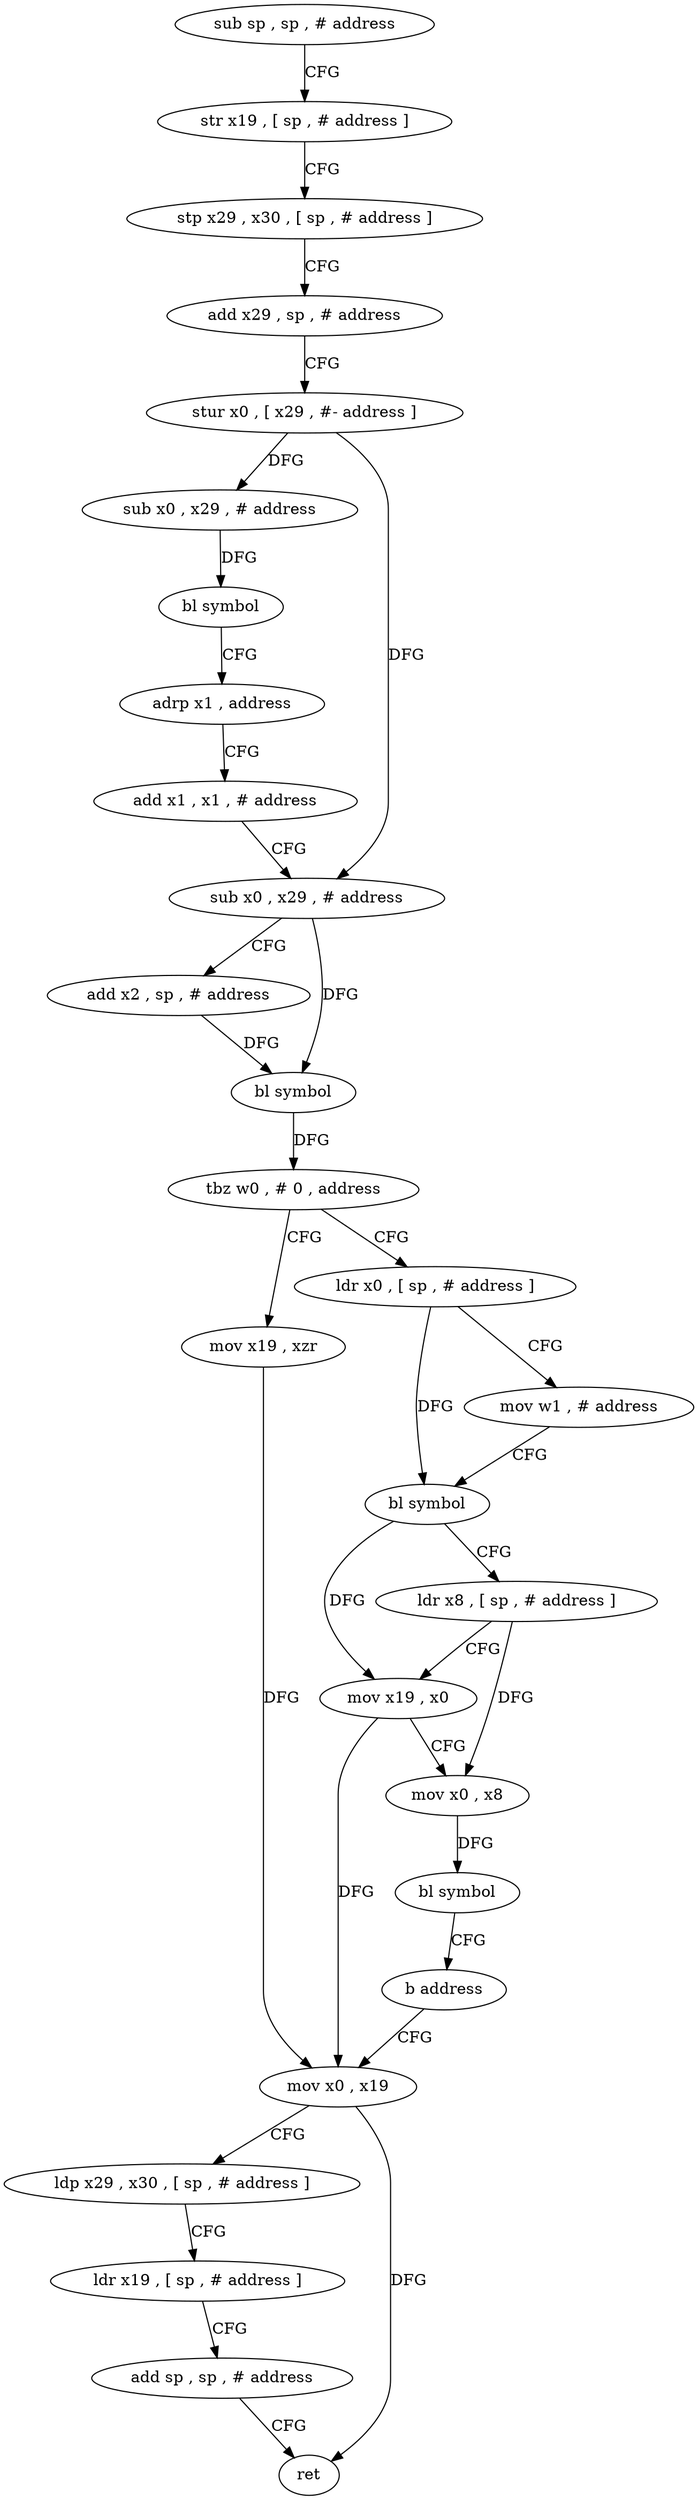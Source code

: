 digraph "func" {
"84192" [label = "sub sp , sp , # address" ]
"84196" [label = "str x19 , [ sp , # address ]" ]
"84200" [label = "stp x29 , x30 , [ sp , # address ]" ]
"84204" [label = "add x29 , sp , # address" ]
"84208" [label = "stur x0 , [ x29 , #- address ]" ]
"84212" [label = "sub x0 , x29 , # address" ]
"84216" [label = "bl symbol" ]
"84220" [label = "adrp x1 , address" ]
"84224" [label = "add x1 , x1 , # address" ]
"84228" [label = "sub x0 , x29 , # address" ]
"84232" [label = "add x2 , sp , # address" ]
"84236" [label = "bl symbol" ]
"84240" [label = "tbz w0 , # 0 , address" ]
"84276" [label = "mov x19 , xzr" ]
"84244" [label = "ldr x0 , [ sp , # address ]" ]
"84280" [label = "mov x0 , x19" ]
"84248" [label = "mov w1 , # address" ]
"84252" [label = "bl symbol" ]
"84256" [label = "ldr x8 , [ sp , # address ]" ]
"84260" [label = "mov x19 , x0" ]
"84264" [label = "mov x0 , x8" ]
"84268" [label = "bl symbol" ]
"84272" [label = "b address" ]
"84284" [label = "ldp x29 , x30 , [ sp , # address ]" ]
"84288" [label = "ldr x19 , [ sp , # address ]" ]
"84292" [label = "add sp , sp , # address" ]
"84296" [label = "ret" ]
"84192" -> "84196" [ label = "CFG" ]
"84196" -> "84200" [ label = "CFG" ]
"84200" -> "84204" [ label = "CFG" ]
"84204" -> "84208" [ label = "CFG" ]
"84208" -> "84212" [ label = "DFG" ]
"84208" -> "84228" [ label = "DFG" ]
"84212" -> "84216" [ label = "DFG" ]
"84216" -> "84220" [ label = "CFG" ]
"84220" -> "84224" [ label = "CFG" ]
"84224" -> "84228" [ label = "CFG" ]
"84228" -> "84232" [ label = "CFG" ]
"84228" -> "84236" [ label = "DFG" ]
"84232" -> "84236" [ label = "DFG" ]
"84236" -> "84240" [ label = "DFG" ]
"84240" -> "84276" [ label = "CFG" ]
"84240" -> "84244" [ label = "CFG" ]
"84276" -> "84280" [ label = "DFG" ]
"84244" -> "84248" [ label = "CFG" ]
"84244" -> "84252" [ label = "DFG" ]
"84280" -> "84284" [ label = "CFG" ]
"84280" -> "84296" [ label = "DFG" ]
"84248" -> "84252" [ label = "CFG" ]
"84252" -> "84256" [ label = "CFG" ]
"84252" -> "84260" [ label = "DFG" ]
"84256" -> "84260" [ label = "CFG" ]
"84256" -> "84264" [ label = "DFG" ]
"84260" -> "84264" [ label = "CFG" ]
"84260" -> "84280" [ label = "DFG" ]
"84264" -> "84268" [ label = "DFG" ]
"84268" -> "84272" [ label = "CFG" ]
"84272" -> "84280" [ label = "CFG" ]
"84284" -> "84288" [ label = "CFG" ]
"84288" -> "84292" [ label = "CFG" ]
"84292" -> "84296" [ label = "CFG" ]
}
